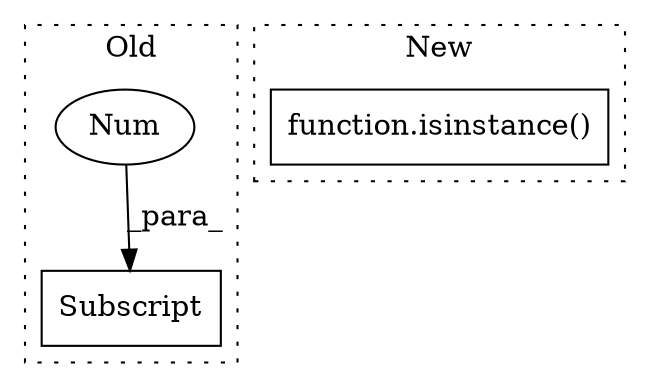 digraph G {
subgraph cluster0 {
1 [label="Subscript" a="63" s="2867,0" l="16,0" shape="box"];
3 [label="Num" a="76" s="2881" l="1" shape="ellipse"];
label = "Old";
style="dotted";
}
subgraph cluster1 {
2 [label="function.isinstance()" a="75" s="4262,4286" l="11,1" shape="box"];
label = "New";
style="dotted";
}
3 -> 1 [label="_para_"];
}